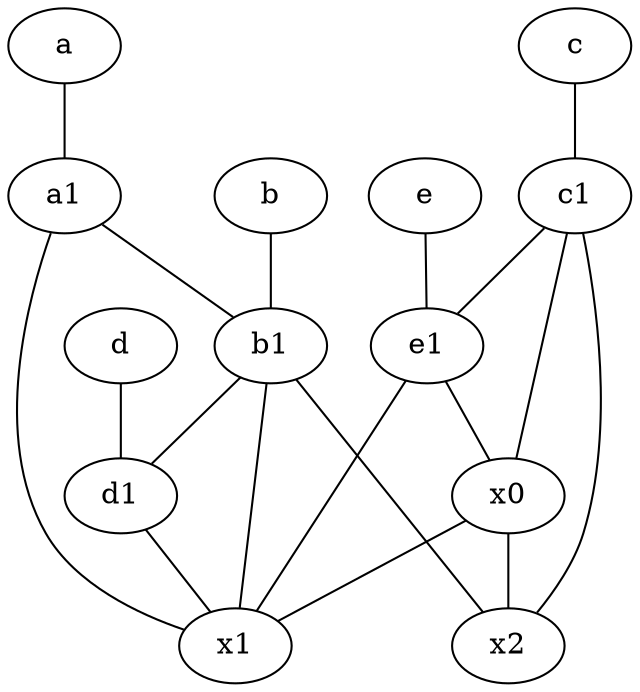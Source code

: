 graph {
	node [labelfontsize=50]
	x1 [labelfontsize=50]
	b [labelfontsize=50 pos="10,4!"]
	d1 [labelfontsize=50 pos="3,5!"]
	a [labelfontsize=50 pos="8,2!"]
	c1 [labelfontsize=50 pos="4.5,3!"]
	b1 [labelfontsize=50 pos="9,4!"]
	a1 [labelfontsize=50 pos="8,3!"]
	e1 [labelfontsize=50 pos="7,7!"]
	c [labelfontsize=50 pos="4.5,2!"]
	e [labelfontsize=50 pos="7,9!"]
	x0 [labelfontsize=50]
	x2 [labelfontsize=50]
	d [labelfontsize=50 pos="2,5!"]
	b -- b1
	b1 -- d1
	e -- e1
	a1 -- x1
	b1 -- x1
	c1 -- e1
	d -- d1
	d1 -- x1
	a -- a1
	a1 -- b1
	c -- c1
	e1 -- x0
	c1 -- x0
	x0 -- x1
	b1 -- x2
	e1 -- x1
	c1 -- x2
	x0 -- x2
}
